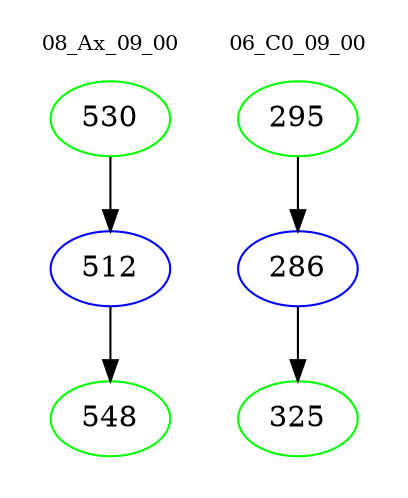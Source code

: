 digraph{
subgraph cluster_0 {
color = white
label = "08_Ax_09_00";
fontsize=10;
T0_530 [label="530", color="green"]
T0_530 -> T0_512 [color="black"]
T0_512 [label="512", color="blue"]
T0_512 -> T0_548 [color="black"]
T0_548 [label="548", color="green"]
}
subgraph cluster_1 {
color = white
label = "06_C0_09_00";
fontsize=10;
T1_295 [label="295", color="green"]
T1_295 -> T1_286 [color="black"]
T1_286 [label="286", color="blue"]
T1_286 -> T1_325 [color="black"]
T1_325 [label="325", color="green"]
}
}
